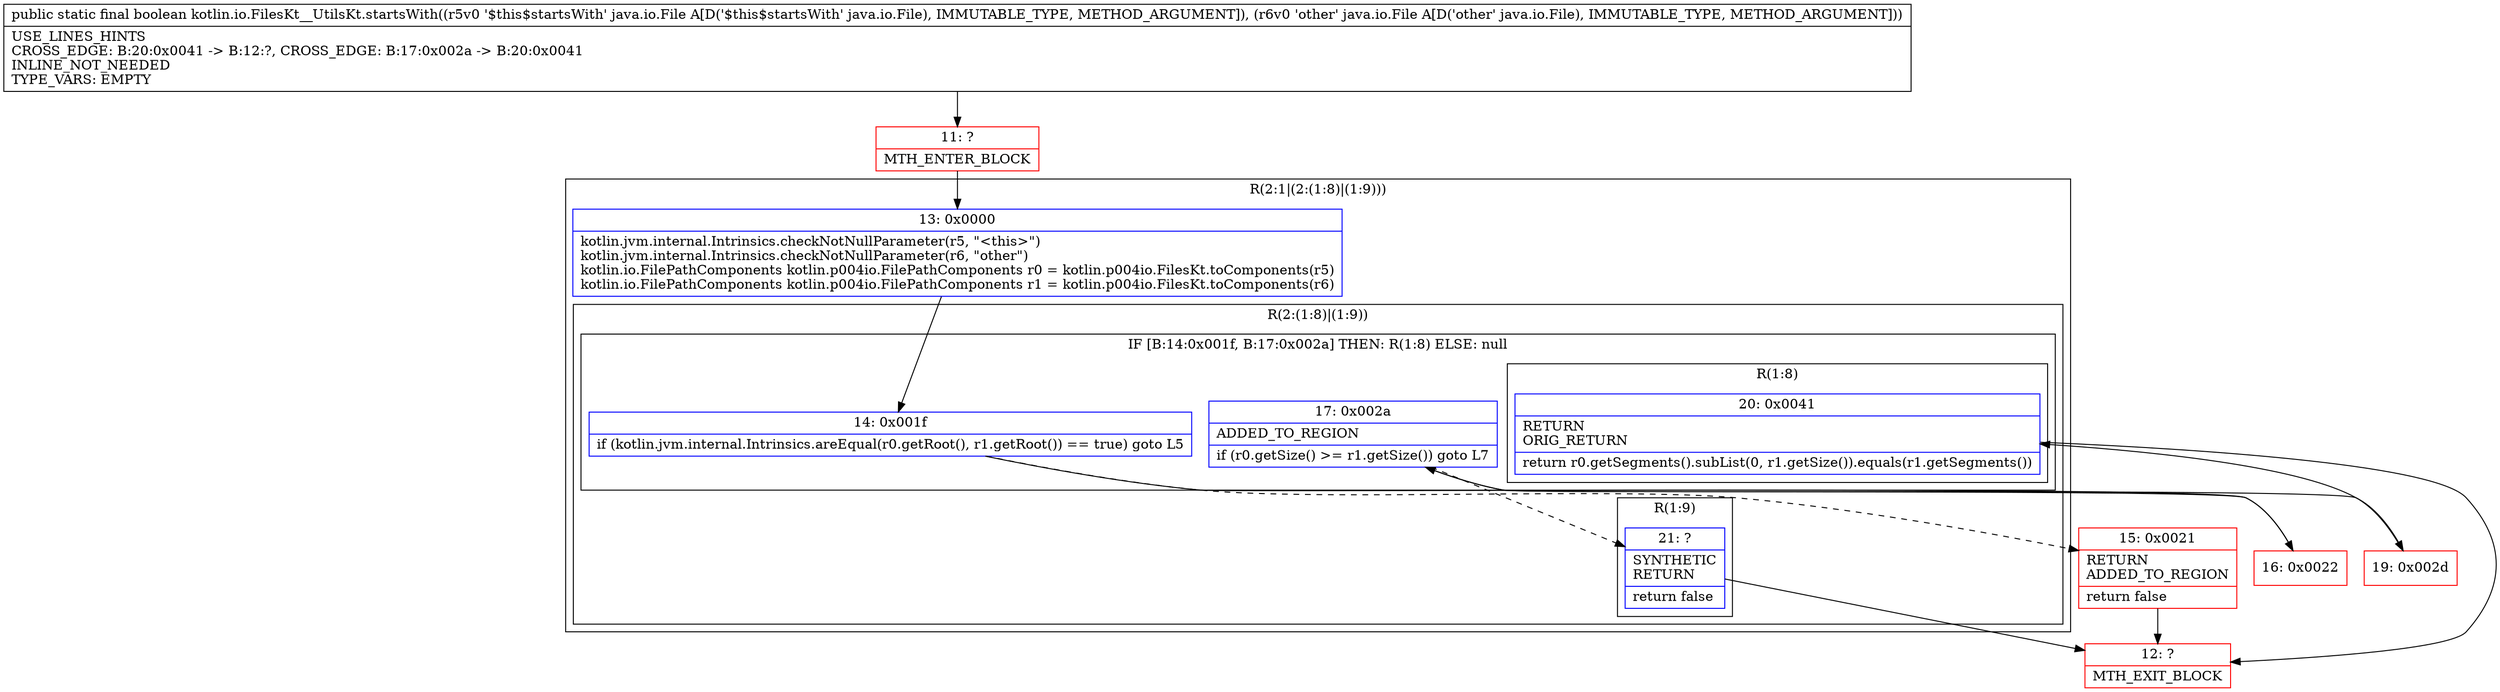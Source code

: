 digraph "CFG forkotlin.io.FilesKt__UtilsKt.startsWith(Ljava\/io\/File;Ljava\/io\/File;)Z" {
subgraph cluster_Region_572692458 {
label = "R(2:1|(2:(1:8)|(1:9)))";
node [shape=record,color=blue];
Node_13 [shape=record,label="{13\:\ 0x0000|kotlin.jvm.internal.Intrinsics.checkNotNullParameter(r5, \"\<this\>\")\lkotlin.jvm.internal.Intrinsics.checkNotNullParameter(r6, \"other\")\lkotlin.io.FilePathComponents kotlin.p004io.FilePathComponents r0 = kotlin.p004io.FilesKt.toComponents(r5)\lkotlin.io.FilePathComponents kotlin.p004io.FilePathComponents r1 = kotlin.p004io.FilesKt.toComponents(r6)\l}"];
subgraph cluster_Region_664870848 {
label = "R(2:(1:8)|(1:9))";
node [shape=record,color=blue];
subgraph cluster_IfRegion_23410561 {
label = "IF [B:14:0x001f, B:17:0x002a] THEN: R(1:8) ELSE: null";
node [shape=record,color=blue];
Node_14 [shape=record,label="{14\:\ 0x001f|if (kotlin.jvm.internal.Intrinsics.areEqual(r0.getRoot(), r1.getRoot()) == true) goto L5\l}"];
Node_17 [shape=record,label="{17\:\ 0x002a|ADDED_TO_REGION\l|if (r0.getSize() \>= r1.getSize()) goto L7\l}"];
subgraph cluster_Region_674075287 {
label = "R(1:8)";
node [shape=record,color=blue];
Node_20 [shape=record,label="{20\:\ 0x0041|RETURN\lORIG_RETURN\l|return r0.getSegments().subList(0, r1.getSize()).equals(r1.getSegments())\l}"];
}
}
subgraph cluster_Region_290091995 {
label = "R(1:9)";
node [shape=record,color=blue];
Node_21 [shape=record,label="{21\:\ ?|SYNTHETIC\lRETURN\l|return false\l}"];
}
}
}
Node_11 [shape=record,color=red,label="{11\:\ ?|MTH_ENTER_BLOCK\l}"];
Node_15 [shape=record,color=red,label="{15\:\ 0x0021|RETURN\lADDED_TO_REGION\l|return false\l}"];
Node_12 [shape=record,color=red,label="{12\:\ ?|MTH_EXIT_BLOCK\l}"];
Node_16 [shape=record,color=red,label="{16\:\ 0x0022}"];
Node_19 [shape=record,color=red,label="{19\:\ 0x002d}"];
MethodNode[shape=record,label="{public static final boolean kotlin.io.FilesKt__UtilsKt.startsWith((r5v0 '$this$startsWith' java.io.File A[D('$this$startsWith' java.io.File), IMMUTABLE_TYPE, METHOD_ARGUMENT]), (r6v0 'other' java.io.File A[D('other' java.io.File), IMMUTABLE_TYPE, METHOD_ARGUMENT]))  | USE_LINES_HINTS\lCROSS_EDGE: B:20:0x0041 \-\> B:12:?, CROSS_EDGE: B:17:0x002a \-\> B:20:0x0041\lINLINE_NOT_NEEDED\lTYPE_VARS: EMPTY\l}"];
MethodNode -> Node_11;Node_13 -> Node_14;
Node_14 -> Node_15[style=dashed];
Node_14 -> Node_16;
Node_17 -> Node_19;
Node_17 -> Node_21[style=dashed];
Node_20 -> Node_12;
Node_21 -> Node_12;
Node_11 -> Node_13;
Node_15 -> Node_12;
Node_16 -> Node_17;
Node_19 -> Node_20;
}

